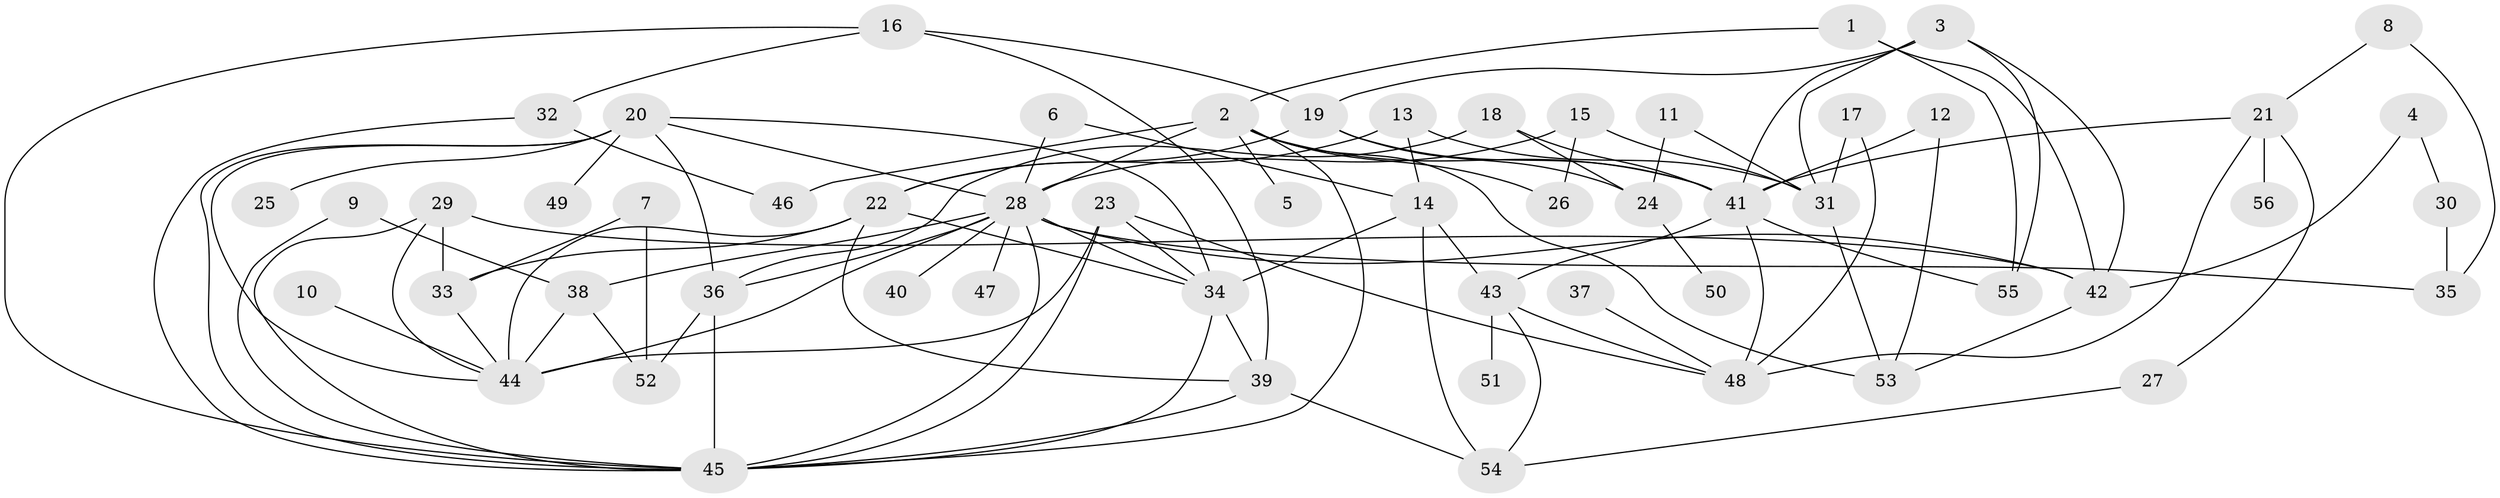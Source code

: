 // original degree distribution, {5: 0.08108108108108109, 3: 0.24324324324324326, 7: 0.018018018018018018, 9: 0.009009009009009009, 6: 0.04504504504504504, 4: 0.14414414414414414, 2: 0.3063063063063063, 1: 0.15315315315315314}
// Generated by graph-tools (version 1.1) at 2025/49/03/09/25 03:49:17]
// undirected, 56 vertices, 106 edges
graph export_dot {
graph [start="1"]
  node [color=gray90,style=filled];
  1;
  2;
  3;
  4;
  5;
  6;
  7;
  8;
  9;
  10;
  11;
  12;
  13;
  14;
  15;
  16;
  17;
  18;
  19;
  20;
  21;
  22;
  23;
  24;
  25;
  26;
  27;
  28;
  29;
  30;
  31;
  32;
  33;
  34;
  35;
  36;
  37;
  38;
  39;
  40;
  41;
  42;
  43;
  44;
  45;
  46;
  47;
  48;
  49;
  50;
  51;
  52;
  53;
  54;
  55;
  56;
  1 -- 2 [weight=1.0];
  1 -- 42 [weight=1.0];
  1 -- 55 [weight=1.0];
  2 -- 5 [weight=1.0];
  2 -- 26 [weight=1.0];
  2 -- 28 [weight=1.0];
  2 -- 41 [weight=1.0];
  2 -- 45 [weight=1.0];
  2 -- 46 [weight=1.0];
  2 -- 53 [weight=1.0];
  3 -- 19 [weight=1.0];
  3 -- 31 [weight=1.0];
  3 -- 41 [weight=1.0];
  3 -- 42 [weight=1.0];
  3 -- 55 [weight=1.0];
  4 -- 30 [weight=1.0];
  4 -- 42 [weight=1.0];
  6 -- 14 [weight=1.0];
  6 -- 28 [weight=1.0];
  7 -- 33 [weight=1.0];
  7 -- 52 [weight=1.0];
  8 -- 21 [weight=1.0];
  8 -- 35 [weight=1.0];
  9 -- 38 [weight=1.0];
  9 -- 45 [weight=1.0];
  10 -- 44 [weight=1.0];
  11 -- 24 [weight=1.0];
  11 -- 31 [weight=1.0];
  12 -- 41 [weight=1.0];
  12 -- 53 [weight=1.0];
  13 -- 14 [weight=1.0];
  13 -- 22 [weight=1.0];
  13 -- 31 [weight=1.0];
  14 -- 34 [weight=1.0];
  14 -- 43 [weight=1.0];
  14 -- 54 [weight=1.0];
  15 -- 26 [weight=1.0];
  15 -- 28 [weight=1.0];
  15 -- 31 [weight=1.0];
  16 -- 19 [weight=1.0];
  16 -- 32 [weight=1.0];
  16 -- 39 [weight=1.0];
  16 -- 45 [weight=1.0];
  17 -- 31 [weight=1.0];
  17 -- 48 [weight=1.0];
  18 -- 24 [weight=1.0];
  18 -- 36 [weight=1.0];
  18 -- 41 [weight=1.0];
  19 -- 22 [weight=1.0];
  19 -- 24 [weight=1.0];
  19 -- 41 [weight=1.0];
  20 -- 25 [weight=1.0];
  20 -- 28 [weight=1.0];
  20 -- 34 [weight=1.0];
  20 -- 36 [weight=1.0];
  20 -- 44 [weight=1.0];
  20 -- 45 [weight=1.0];
  20 -- 49 [weight=1.0];
  21 -- 27 [weight=1.0];
  21 -- 41 [weight=1.0];
  21 -- 48 [weight=1.0];
  21 -- 56 [weight=1.0];
  22 -- 33 [weight=1.0];
  22 -- 34 [weight=1.0];
  22 -- 39 [weight=1.0];
  22 -- 44 [weight=1.0];
  23 -- 34 [weight=1.0];
  23 -- 44 [weight=1.0];
  23 -- 45 [weight=1.0];
  23 -- 48 [weight=1.0];
  24 -- 50 [weight=1.0];
  27 -- 54 [weight=1.0];
  28 -- 34 [weight=1.0];
  28 -- 35 [weight=1.0];
  28 -- 36 [weight=1.0];
  28 -- 38 [weight=1.0];
  28 -- 40 [weight=1.0];
  28 -- 42 [weight=2.0];
  28 -- 44 [weight=1.0];
  28 -- 45 [weight=1.0];
  28 -- 47 [weight=1.0];
  29 -- 33 [weight=1.0];
  29 -- 42 [weight=1.0];
  29 -- 44 [weight=1.0];
  29 -- 45 [weight=1.0];
  30 -- 35 [weight=1.0];
  31 -- 53 [weight=1.0];
  32 -- 45 [weight=1.0];
  32 -- 46 [weight=1.0];
  33 -- 44 [weight=1.0];
  34 -- 39 [weight=1.0];
  34 -- 45 [weight=1.0];
  36 -- 45 [weight=1.0];
  36 -- 52 [weight=1.0];
  37 -- 48 [weight=1.0];
  38 -- 44 [weight=2.0];
  38 -- 52 [weight=1.0];
  39 -- 45 [weight=1.0];
  39 -- 54 [weight=1.0];
  41 -- 43 [weight=1.0];
  41 -- 48 [weight=1.0];
  41 -- 55 [weight=1.0];
  42 -- 53 [weight=1.0];
  43 -- 48 [weight=1.0];
  43 -- 51 [weight=1.0];
  43 -- 54 [weight=1.0];
}
